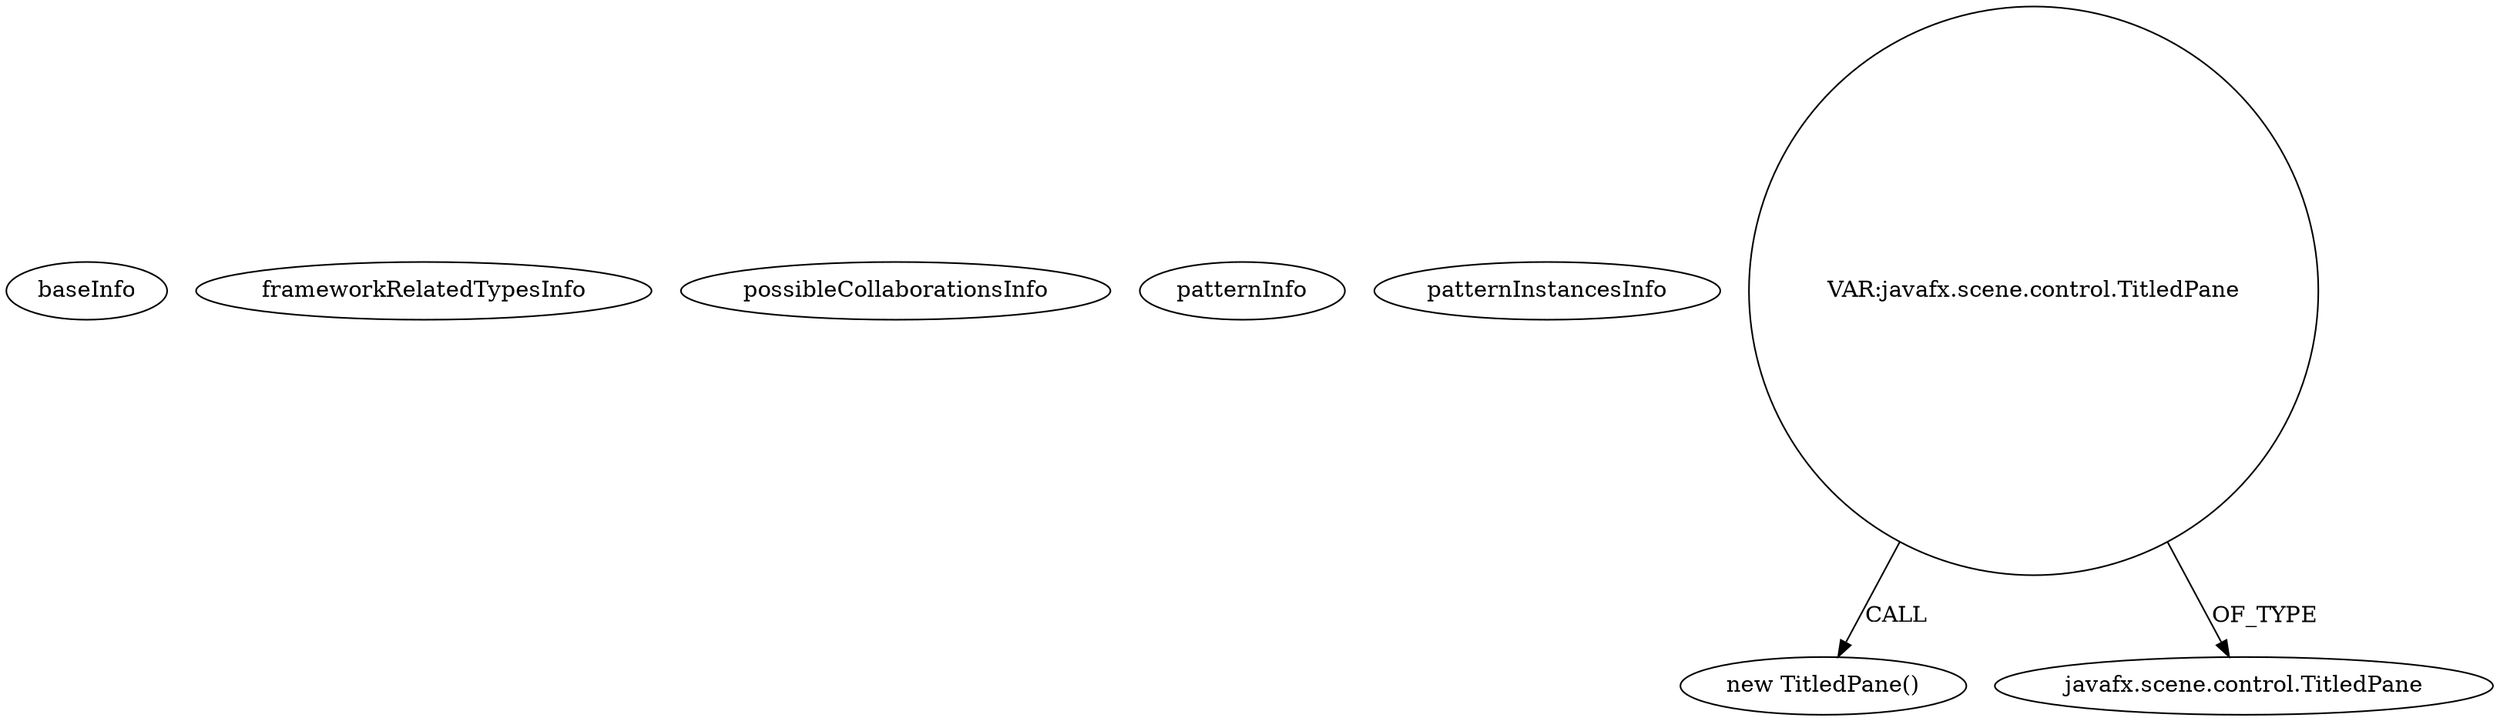digraph {
baseInfo[graphId=2631,category="pattern",isAnonymous=false,possibleRelation=false]
frameworkRelatedTypesInfo[]
possibleCollaborationsInfo[]
patternInfo[frequency=2.0,patternRootClient=null]
patternInstancesInfo[0="rluu-cyclehunter~/rluu-cyclehunter/cyclehunter-javafx-master/src/main/java/com/ryanluu/cyclehunter/ui/SettingsPane.java~SettingsPane~4042",1="joelburget-miftiwac~/joelburget-miftiwac/miftiwac-master/src/Solution_page.java~Solution_page~3351"]
50[label="new TitledPane()",vertexType="CONSTRUCTOR_CALL",isFrameworkType=false]
51[label="VAR:javafx.scene.control.TitledPane",vertexType="VARIABLE_EXPRESION",isFrameworkType=false,shape=circle]
52[label="javafx.scene.control.TitledPane",vertexType="FRAMEWORK_CLASS_TYPE",isFrameworkType=false]
51->52[label="OF_TYPE"]
51->50[label="CALL"]
}
